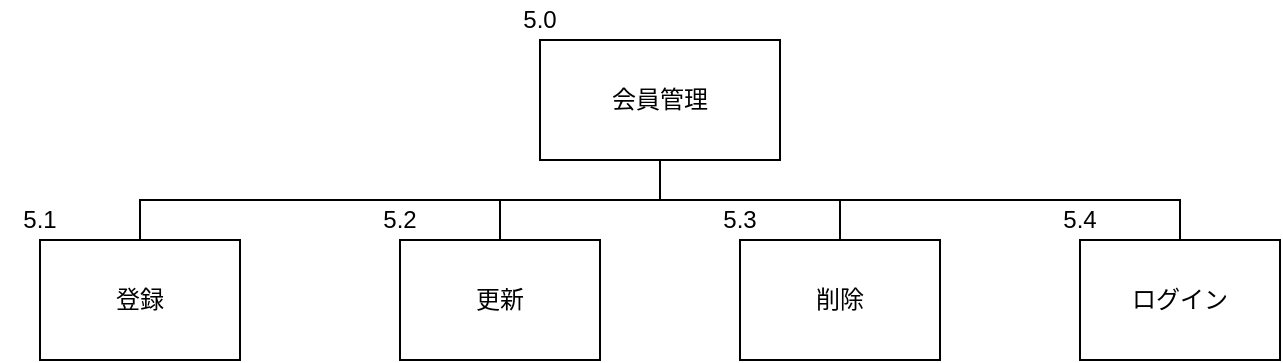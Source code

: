 <mxfile version="12.1.0" type="device" pages="1"><diagram id="cyxLLKWVZZBdAbT0iKyg" name="Page-1"><mxGraphModel dx="854" dy="497" grid="1" gridSize="10" guides="1" tooltips="1" connect="1" arrows="1" fold="1" page="1" pageScale="1" pageWidth="827" pageHeight="1169" math="0" shadow="0"><root><mxCell id="0"/><mxCell id="1" parent="0"/><UserObject label="&lt;font style=&quot;vertical-align: inherit&quot;&gt;&lt;font style=&quot;vertical-align: inherit&quot;&gt;会員管理&lt;/font&gt;&lt;/font&gt;" treeRoot="1" id="79mPMtDwzNJRkF5vQ5u0-1"><mxCell style="whiteSpace=wrap;html=1;align=center;treeFolding=1;treeMoving=1;container=1;recursiveResize=0;" parent="1" vertex="1"><mxGeometry x="600" y="220" width="120" height="60" as="geometry"/></mxCell></UserObject><mxCell id="79mPMtDwzNJRkF5vQ5u0-3" value="" style="edgeStyle=elbowEdgeStyle;elbow=vertical;startArrow=none;endArrow=none;rounded=0;exitX=0.5;exitY=1;exitDx=0;exitDy=0;" parent="1" source="79mPMtDwzNJRkF5vQ5u0-1" target="79mPMtDwzNJRkF5vQ5u0-8" edge="1"><mxGeometry relative="1" as="geometry"><mxPoint x="580" y="280" as="sourcePoint"/><mxPoint x="650" y="320" as="targetPoint"/></mxGeometry></mxCell><mxCell id="79mPMtDwzNJRkF5vQ5u0-5" value="" style="edgeStyle=elbowEdgeStyle;elbow=vertical;startArrow=none;endArrow=none;rounded=0;exitX=0.5;exitY=1;exitDx=0;exitDy=0;entryX=0.5;entryY=0;entryDx=0;entryDy=0;" parent="1" source="79mPMtDwzNJRkF5vQ5u0-1" target="79mPMtDwzNJRkF5vQ5u0-6" edge="1"><mxGeometry relative="1" as="geometry"><mxPoint x="650" y="300" as="sourcePoint"/><Array as="points"><mxPoint x="720" y="300"/></Array><mxPoint x="790" y="320" as="targetPoint"/></mxGeometry></mxCell><mxCell id="79mPMtDwzNJRkF5vQ5u0-6" value="削除" style="whiteSpace=wrap;html=1;align=center;verticalAlign=middle;container=1;recursiveResize=0;treeFolding=1;treeMoving=1;" parent="1" vertex="1"><mxGeometry x="700" y="320" width="100" height="60" as="geometry"/></mxCell><mxCell id="79mPMtDwzNJRkF5vQ5u0-8" value="更新" style="whiteSpace=wrap;html=1;align=center;verticalAlign=middle;container=1;recursiveResize=0;treeFolding=1;treeMoving=1;" parent="1" vertex="1"><mxGeometry x="530" y="320" width="100" height="60" as="geometry"/></mxCell><mxCell id="79mPMtDwzNJRkF5vQ5u0-10" value="登録" style="whiteSpace=wrap;html=1;align=center;verticalAlign=middle;container=1;recursiveResize=0;treeFolding=1;treeMoving=1;" parent="1" vertex="1"><mxGeometry x="350" y="320" width="100" height="60" as="geometry"/></mxCell><mxCell id="HYPf97q9H6-UX1-FCYSj-3" value="5.1" style="text;html=1;strokeColor=none;fillColor=none;align=center;verticalAlign=middle;whiteSpace=wrap;rounded=0;" parent="79mPMtDwzNJRkF5vQ5u0-10" vertex="1"><mxGeometry x="-20" y="-20" width="40" height="20" as="geometry"/></mxCell><mxCell id="79mPMtDwzNJRkF5vQ5u0-17" value="ログイン" style="whiteSpace=wrap;html=1;align=center;verticalAlign=middle;container=1;recursiveResize=0;treeFolding=1;treeMoving=1;" parent="1" vertex="1"><mxGeometry x="870" y="320" width="100" height="60" as="geometry"/></mxCell><mxCell id="HYPf97q9H6-UX1-FCYSj-2" value="" style="edgeStyle=elbowEdgeStyle;elbow=vertical;startArrow=none;endArrow=none;rounded=0;exitX=0.5;exitY=1;exitDx=0;exitDy=0;" parent="79mPMtDwzNJRkF5vQ5u0-17" source="79mPMtDwzNJRkF5vQ5u0-1" edge="1"><mxGeometry relative="1" as="geometry"><mxPoint x="-160" y="-40" as="sourcePoint"/><Array as="points"><mxPoint x="-20" y="-20"/></Array><mxPoint x="50" as="targetPoint"/></mxGeometry></mxCell><mxCell id="79mPMtDwzNJRkF5vQ5u0-19" value="5.0" style="text;html=1;strokeColor=none;fillColor=none;align=center;verticalAlign=middle;whiteSpace=wrap;rounded=0;" parent="1" vertex="1"><mxGeometry x="580" y="200" width="40" height="20" as="geometry"/></mxCell><mxCell id="HYPf97q9H6-UX1-FCYSj-1" value="" style="edgeStyle=elbowEdgeStyle;elbow=vertical;startArrow=none;endArrow=none;rounded=0;exitX=0.5;exitY=1;exitDx=0;exitDy=0;entryX=0.5;entryY=0;entryDx=0;entryDy=0;" parent="1" source="79mPMtDwzNJRkF5vQ5u0-1" target="79mPMtDwzNJRkF5vQ5u0-10" edge="1"><mxGeometry relative="1" as="geometry"><mxPoint x="430" y="280" as="sourcePoint"/><mxPoint x="500" y="320" as="targetPoint"/></mxGeometry></mxCell><mxCell id="HYPf97q9H6-UX1-FCYSj-4" value="5.2" style="text;html=1;strokeColor=none;fillColor=none;align=center;verticalAlign=middle;whiteSpace=wrap;rounded=0;" parent="1" vertex="1"><mxGeometry x="510" y="300" width="40" height="20" as="geometry"/></mxCell><mxCell id="HYPf97q9H6-UX1-FCYSj-5" value="5.3" style="text;html=1;strokeColor=none;fillColor=none;align=center;verticalAlign=middle;whiteSpace=wrap;rounded=0;" parent="1" vertex="1"><mxGeometry x="680" y="300" width="40" height="20" as="geometry"/></mxCell><mxCell id="HYPf97q9H6-UX1-FCYSj-6" value="5.4" style="text;html=1;strokeColor=none;fillColor=none;align=center;verticalAlign=middle;whiteSpace=wrap;rounded=0;" parent="1" vertex="1"><mxGeometry x="850" y="300" width="40" height="20" as="geometry"/></mxCell></root></mxGraphModel></diagram></mxfile>